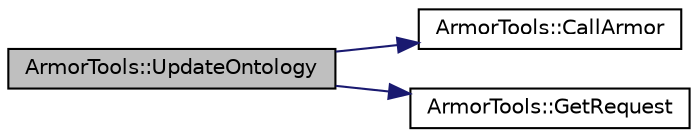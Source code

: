 digraph "ArmorTools::UpdateOntology"
{
 // LATEX_PDF_SIZE
  edge [fontname="Helvetica",fontsize="10",labelfontname="Helvetica",labelfontsize="10"];
  node [fontname="Helvetica",fontsize="10",shape=record];
  rankdir="LR";
  Node1 [label="ArmorTools::UpdateOntology",height=0.2,width=0.4,color="black", fillcolor="grey75", style="filled", fontcolor="black",tooltip="send the command REASON"];
  Node1 -> Node2 [color="midnightblue",fontsize="10",style="solid",fontname="Helvetica"];
  Node2 [label="ArmorTools::CallArmor",height=0.2,width=0.4,color="black", fillcolor="white", style="filled",URL="$a00186_aac98d4f9b2ce2cbefba61684d1f505bf.html#aac98d4f9b2ce2cbefba61684d1f505bf",tooltip="send a command to the aRMOR service."];
  Node1 -> Node3 [color="midnightblue",fontsize="10",style="solid",fontname="Helvetica"];
  Node3 [label="ArmorTools::GetRequest",height=0.2,width=0.4,color="black", fillcolor="white", style="filled",URL="$a00186_a76e1517409d261c03ce712a4a5e4a093.html#a76e1517409d261c03ce712a4a5e4a093",tooltip="quick generation of an aRMOR request"];
}
